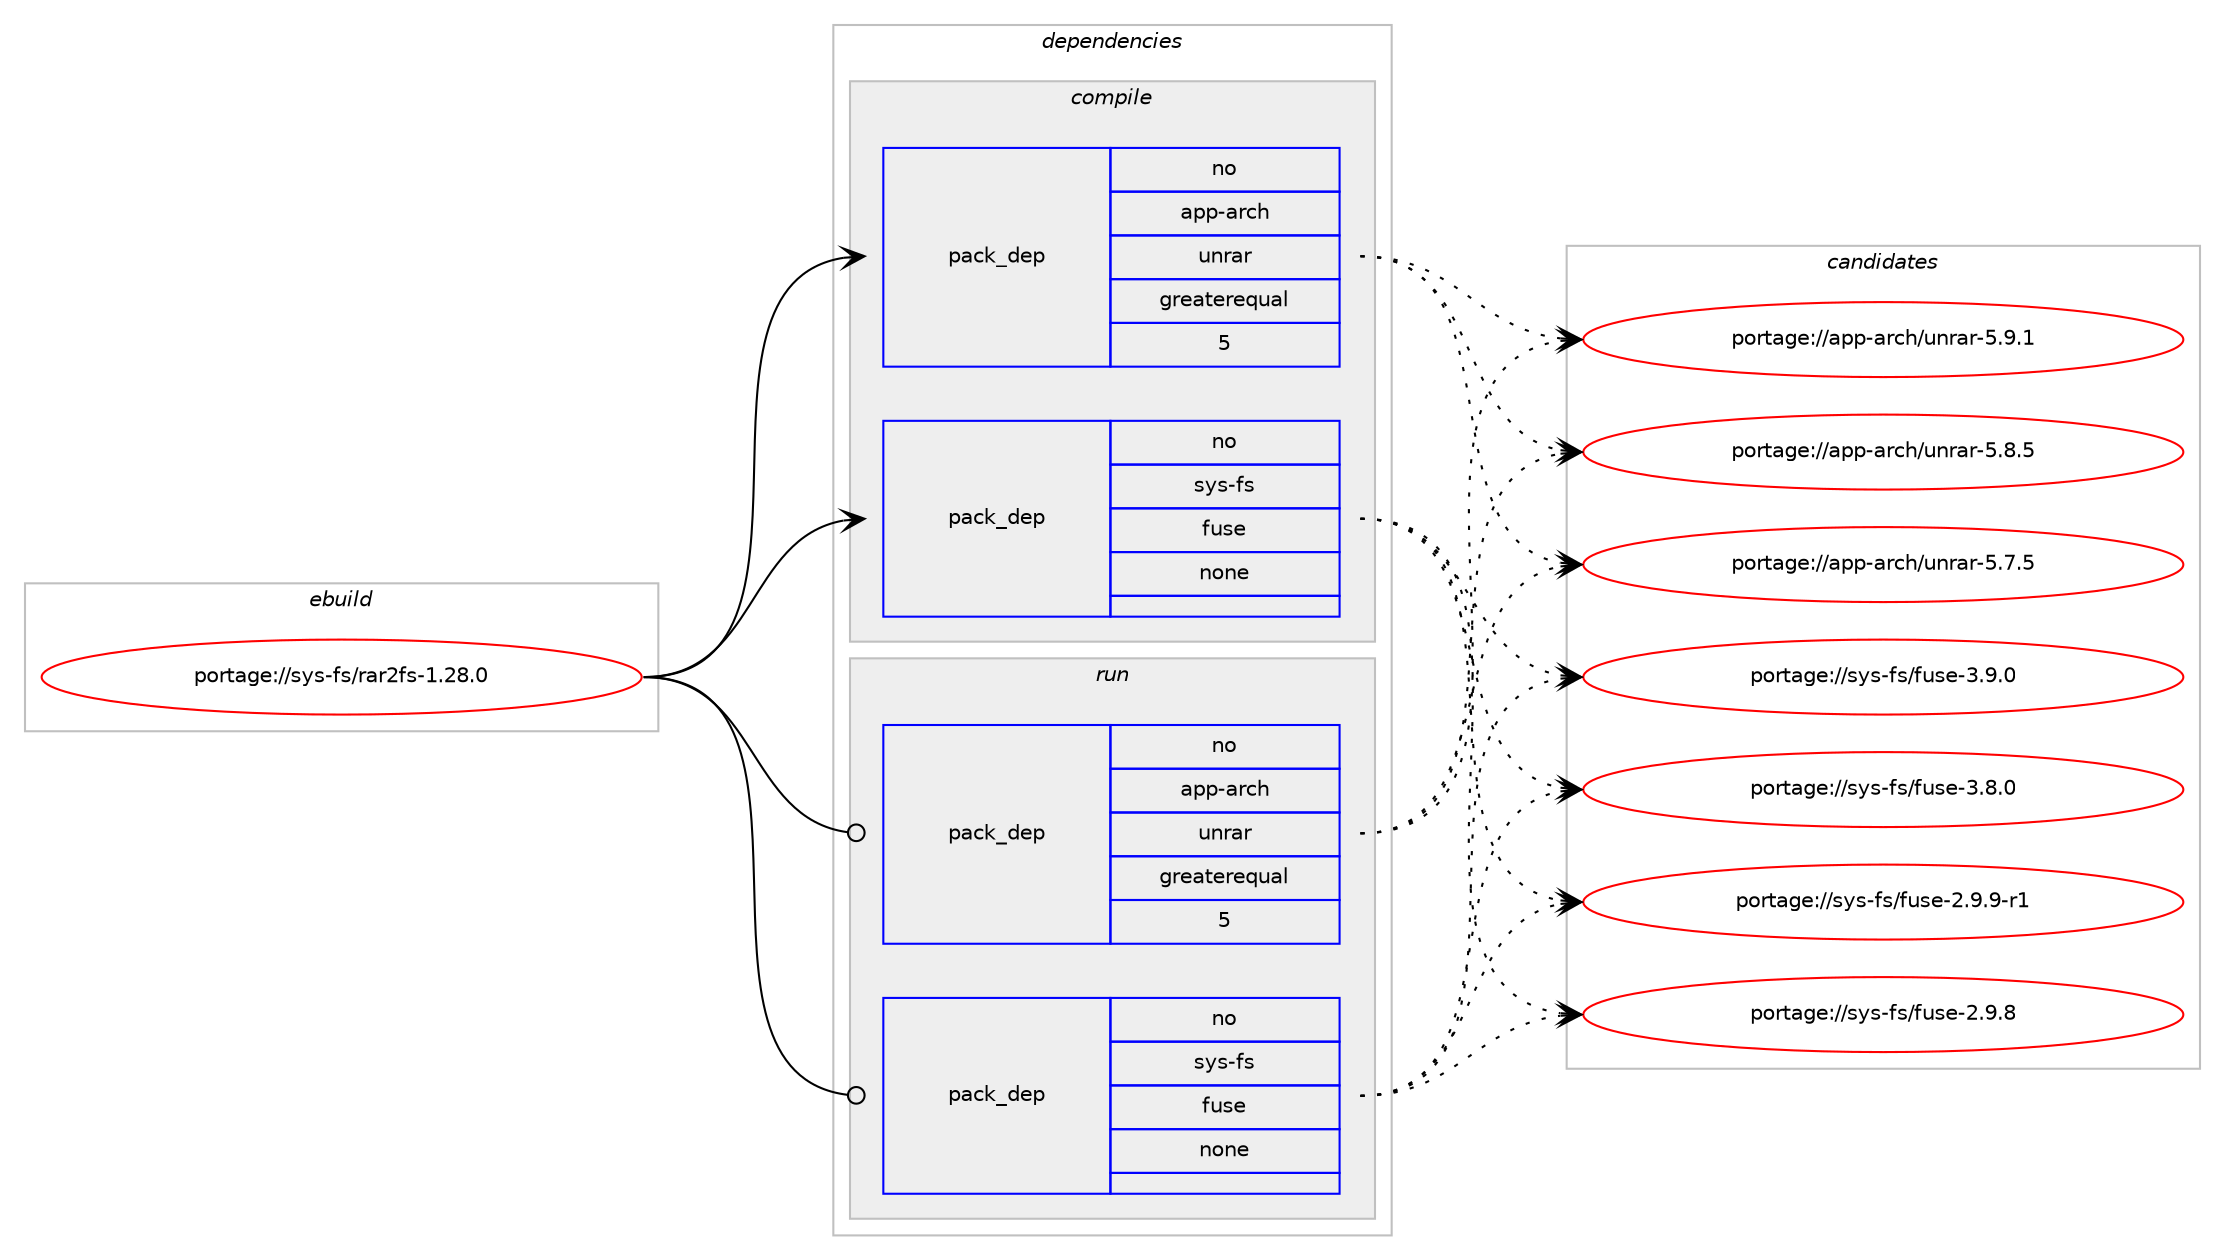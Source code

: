 digraph prolog {

# *************
# Graph options
# *************

newrank=true;
concentrate=true;
compound=true;
graph [rankdir=LR,fontname=Helvetica,fontsize=10,ranksep=1.5];#, ranksep=2.5, nodesep=0.2];
edge  [arrowhead=vee];
node  [fontname=Helvetica,fontsize=10];

# **********
# The ebuild
# **********

subgraph cluster_leftcol {
color=gray;
rank=same;
label=<<i>ebuild</i>>;
id [label="portage://sys-fs/rar2fs-1.28.0", color=red, width=4, href="../sys-fs/rar2fs-1.28.0.svg"];
}

# ****************
# The dependencies
# ****************

subgraph cluster_midcol {
color=gray;
label=<<i>dependencies</i>>;
subgraph cluster_compile {
fillcolor="#eeeeee";
style=filled;
label=<<i>compile</i>>;
subgraph pack23127 {
dependency29290 [label=<<TABLE BORDER="0" CELLBORDER="1" CELLSPACING="0" CELLPADDING="4" WIDTH="220"><TR><TD ROWSPAN="6" CELLPADDING="30">pack_dep</TD></TR><TR><TD WIDTH="110">no</TD></TR><TR><TD>app-arch</TD></TR><TR><TD>unrar</TD></TR><TR><TD>greaterequal</TD></TR><TR><TD>5</TD></TR></TABLE>>, shape=none, color=blue];
}
id:e -> dependency29290:w [weight=20,style="solid",arrowhead="vee"];
subgraph pack23128 {
dependency29291 [label=<<TABLE BORDER="0" CELLBORDER="1" CELLSPACING="0" CELLPADDING="4" WIDTH="220"><TR><TD ROWSPAN="6" CELLPADDING="30">pack_dep</TD></TR><TR><TD WIDTH="110">no</TD></TR><TR><TD>sys-fs</TD></TR><TR><TD>fuse</TD></TR><TR><TD>none</TD></TR><TR><TD></TD></TR></TABLE>>, shape=none, color=blue];
}
id:e -> dependency29291:w [weight=20,style="solid",arrowhead="vee"];
}
subgraph cluster_compileandrun {
fillcolor="#eeeeee";
style=filled;
label=<<i>compile and run</i>>;
}
subgraph cluster_run {
fillcolor="#eeeeee";
style=filled;
label=<<i>run</i>>;
subgraph pack23129 {
dependency29292 [label=<<TABLE BORDER="0" CELLBORDER="1" CELLSPACING="0" CELLPADDING="4" WIDTH="220"><TR><TD ROWSPAN="6" CELLPADDING="30">pack_dep</TD></TR><TR><TD WIDTH="110">no</TD></TR><TR><TD>app-arch</TD></TR><TR><TD>unrar</TD></TR><TR><TD>greaterequal</TD></TR><TR><TD>5</TD></TR></TABLE>>, shape=none, color=blue];
}
id:e -> dependency29292:w [weight=20,style="solid",arrowhead="odot"];
subgraph pack23130 {
dependency29293 [label=<<TABLE BORDER="0" CELLBORDER="1" CELLSPACING="0" CELLPADDING="4" WIDTH="220"><TR><TD ROWSPAN="6" CELLPADDING="30">pack_dep</TD></TR><TR><TD WIDTH="110">no</TD></TR><TR><TD>sys-fs</TD></TR><TR><TD>fuse</TD></TR><TR><TD>none</TD></TR><TR><TD></TD></TR></TABLE>>, shape=none, color=blue];
}
id:e -> dependency29293:w [weight=20,style="solid",arrowhead="odot"];
}
}

# **************
# The candidates
# **************

subgraph cluster_choices {
rank=same;
color=gray;
label=<<i>candidates</i>>;

subgraph choice23127 {
color=black;
nodesep=1;
choice971121124597114991044711711011497114455346574649 [label="portage://app-arch/unrar-5.9.1", color=red, width=4,href="../app-arch/unrar-5.9.1.svg"];
choice971121124597114991044711711011497114455346564653 [label="portage://app-arch/unrar-5.8.5", color=red, width=4,href="../app-arch/unrar-5.8.5.svg"];
choice971121124597114991044711711011497114455346554653 [label="portage://app-arch/unrar-5.7.5", color=red, width=4,href="../app-arch/unrar-5.7.5.svg"];
dependency29290:e -> choice971121124597114991044711711011497114455346574649:w [style=dotted,weight="100"];
dependency29290:e -> choice971121124597114991044711711011497114455346564653:w [style=dotted,weight="100"];
dependency29290:e -> choice971121124597114991044711711011497114455346554653:w [style=dotted,weight="100"];
}
subgraph choice23128 {
color=black;
nodesep=1;
choice1151211154510211547102117115101455146574648 [label="portage://sys-fs/fuse-3.9.0", color=red, width=4,href="../sys-fs/fuse-3.9.0.svg"];
choice1151211154510211547102117115101455146564648 [label="portage://sys-fs/fuse-3.8.0", color=red, width=4,href="../sys-fs/fuse-3.8.0.svg"];
choice11512111545102115471021171151014550465746574511449 [label="portage://sys-fs/fuse-2.9.9-r1", color=red, width=4,href="../sys-fs/fuse-2.9.9-r1.svg"];
choice1151211154510211547102117115101455046574656 [label="portage://sys-fs/fuse-2.9.8", color=red, width=4,href="../sys-fs/fuse-2.9.8.svg"];
dependency29291:e -> choice1151211154510211547102117115101455146574648:w [style=dotted,weight="100"];
dependency29291:e -> choice1151211154510211547102117115101455146564648:w [style=dotted,weight="100"];
dependency29291:e -> choice11512111545102115471021171151014550465746574511449:w [style=dotted,weight="100"];
dependency29291:e -> choice1151211154510211547102117115101455046574656:w [style=dotted,weight="100"];
}
subgraph choice23129 {
color=black;
nodesep=1;
choice971121124597114991044711711011497114455346574649 [label="portage://app-arch/unrar-5.9.1", color=red, width=4,href="../app-arch/unrar-5.9.1.svg"];
choice971121124597114991044711711011497114455346564653 [label="portage://app-arch/unrar-5.8.5", color=red, width=4,href="../app-arch/unrar-5.8.5.svg"];
choice971121124597114991044711711011497114455346554653 [label="portage://app-arch/unrar-5.7.5", color=red, width=4,href="../app-arch/unrar-5.7.5.svg"];
dependency29292:e -> choice971121124597114991044711711011497114455346574649:w [style=dotted,weight="100"];
dependency29292:e -> choice971121124597114991044711711011497114455346564653:w [style=dotted,weight="100"];
dependency29292:e -> choice971121124597114991044711711011497114455346554653:w [style=dotted,weight="100"];
}
subgraph choice23130 {
color=black;
nodesep=1;
choice1151211154510211547102117115101455146574648 [label="portage://sys-fs/fuse-3.9.0", color=red, width=4,href="../sys-fs/fuse-3.9.0.svg"];
choice1151211154510211547102117115101455146564648 [label="portage://sys-fs/fuse-3.8.0", color=red, width=4,href="../sys-fs/fuse-3.8.0.svg"];
choice11512111545102115471021171151014550465746574511449 [label="portage://sys-fs/fuse-2.9.9-r1", color=red, width=4,href="../sys-fs/fuse-2.9.9-r1.svg"];
choice1151211154510211547102117115101455046574656 [label="portage://sys-fs/fuse-2.9.8", color=red, width=4,href="../sys-fs/fuse-2.9.8.svg"];
dependency29293:e -> choice1151211154510211547102117115101455146574648:w [style=dotted,weight="100"];
dependency29293:e -> choice1151211154510211547102117115101455146564648:w [style=dotted,weight="100"];
dependency29293:e -> choice11512111545102115471021171151014550465746574511449:w [style=dotted,weight="100"];
dependency29293:e -> choice1151211154510211547102117115101455046574656:w [style=dotted,weight="100"];
}
}

}
